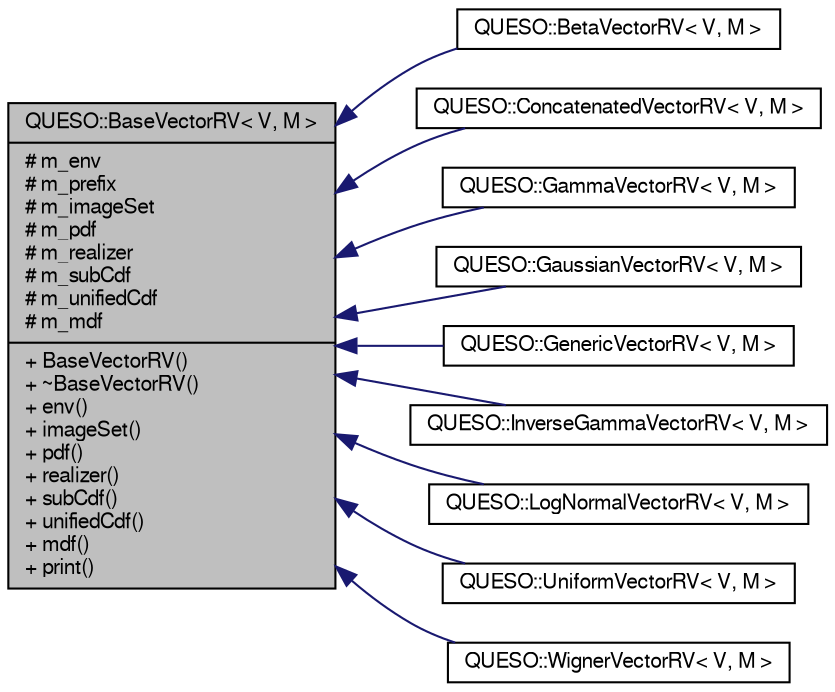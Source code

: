 digraph G
{
  bgcolor="transparent";
  edge [fontname="FreeSans",fontsize="10",labelfontname="FreeSans",labelfontsize="10"];
  node [fontname="FreeSans",fontsize="10",shape=record];
  rankdir="LR";
  Node1 [label="QUESO::BaseVectorRV\< V, M \>\n|# m_env\l# m_prefix\l# m_imageSet\l# m_pdf\l# m_realizer\l# m_subCdf\l# m_unifiedCdf\l# m_mdf\l|+ BaseVectorRV()\l+ ~BaseVectorRV()\l+ env()\l+ imageSet()\l+ pdf()\l+ realizer()\l+ subCdf()\l+ unifiedCdf()\l+ mdf()\l+ print()\l",height=0.2,width=0.4,color="black", fillcolor="grey75", style="filled" fontcolor="black"];
  Node1 -> Node5 [dir="back",color="midnightblue",fontsize="10",style="solid",fontname="FreeSans"];
  Node5 [label="QUESO::BetaVectorRV\< V, M \>",height=0.2,width=0.4,color="black",URL="$class_q_u_e_s_o_1_1_beta_vector_r_v.html",tooltip="A class representing a vector RV constructed via Beta distribution."];
  Node1 -> Node6 [dir="back",color="midnightblue",fontsize="10",style="solid",fontname="FreeSans"];
  Node6 [label="QUESO::ConcatenatedVectorRV\< V, M \>",height=0.2,width=0.4,color="black",URL="$class_q_u_e_s_o_1_1_concatenated_vector_r_v.html",tooltip="A class representing concatenated vector RVs."];
  Node1 -> Node7 [dir="back",color="midnightblue",fontsize="10",style="solid",fontname="FreeSans"];
  Node7 [label="QUESO::GammaVectorRV\< V, M \>",height=0.2,width=0.4,color="black",URL="$class_q_u_e_s_o_1_1_gamma_vector_r_v.html",tooltip="A class representing a vector RV constructed via Gamma distribution."];
  Node1 -> Node8 [dir="back",color="midnightblue",fontsize="10",style="solid",fontname="FreeSans"];
  Node8 [label="QUESO::GaussianVectorRV\< V, M \>",height=0.2,width=0.4,color="black",URL="$class_q_u_e_s_o_1_1_gaussian_vector_r_v.html",tooltip="A class representing a Gaussian vector RV."];
  Node1 -> Node9 [dir="back",color="midnightblue",fontsize="10",style="solid",fontname="FreeSans"];
  Node9 [label="QUESO::GenericVectorRV\< V, M \>",height=0.2,width=0.4,color="black",URL="$class_q_u_e_s_o_1_1_generic_vector_r_v.html",tooltip="A templated class for handling generic vector RVs."];
  Node1 -> Node10 [dir="back",color="midnightblue",fontsize="10",style="solid",fontname="FreeSans"];
  Node10 [label="QUESO::InverseGammaVectorRV\< V, M \>",height=0.2,width=0.4,color="black",URL="$class_q_u_e_s_o_1_1_inverse_gamma_vector_r_v.html",tooltip="A class representing a vector RV constructed via Inverse Gamma distribution."];
  Node1 -> Node11 [dir="back",color="midnightblue",fontsize="10",style="solid",fontname="FreeSans"];
  Node11 [label="QUESO::LogNormalVectorRV\< V, M \>",height=0.2,width=0.4,color="black",URL="$class_q_u_e_s_o_1_1_log_normal_vector_r_v.html",tooltip="A class representing a LogNormal vector RV."];
  Node1 -> Node12 [dir="back",color="midnightblue",fontsize="10",style="solid",fontname="FreeSans"];
  Node12 [label="QUESO::UniformVectorRV\< V, M \>",height=0.2,width=0.4,color="black",URL="$class_q_u_e_s_o_1_1_uniform_vector_r_v.html",tooltip="A class representing a uniform vector RV."];
  Node1 -> Node13 [dir="back",color="midnightblue",fontsize="10",style="solid",fontname="FreeSans"];
  Node13 [label="QUESO::WignerVectorRV\< V, M \>",height=0.2,width=0.4,color="black",URL="$class_q_u_e_s_o_1_1_wigner_vector_r_v.html",tooltip="A class representing a vector RV constructed via Wigner distribution."];
}

